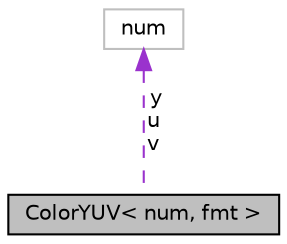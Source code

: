 digraph "ColorYUV&lt; num, fmt &gt;"
{
 // INTERACTIVE_SVG=YES
  edge [fontname="Helvetica",fontsize="10",labelfontname="Helvetica",labelfontsize="10"];
  node [fontname="Helvetica",fontsize="10",shape=record];
  Node1 [label="ColorYUV\< num, fmt \>",height=0.2,width=0.4,color="black", fillcolor="grey75", style="filled", fontcolor="black"];
  Node2 -> Node1 [dir="back",color="darkorchid3",fontsize="10",style="dashed",label=" y\nu\nv" ,fontname="Helvetica"];
  Node2 [label="num",height=0.2,width=0.4,color="grey75", fillcolor="white", style="filled"];
}
